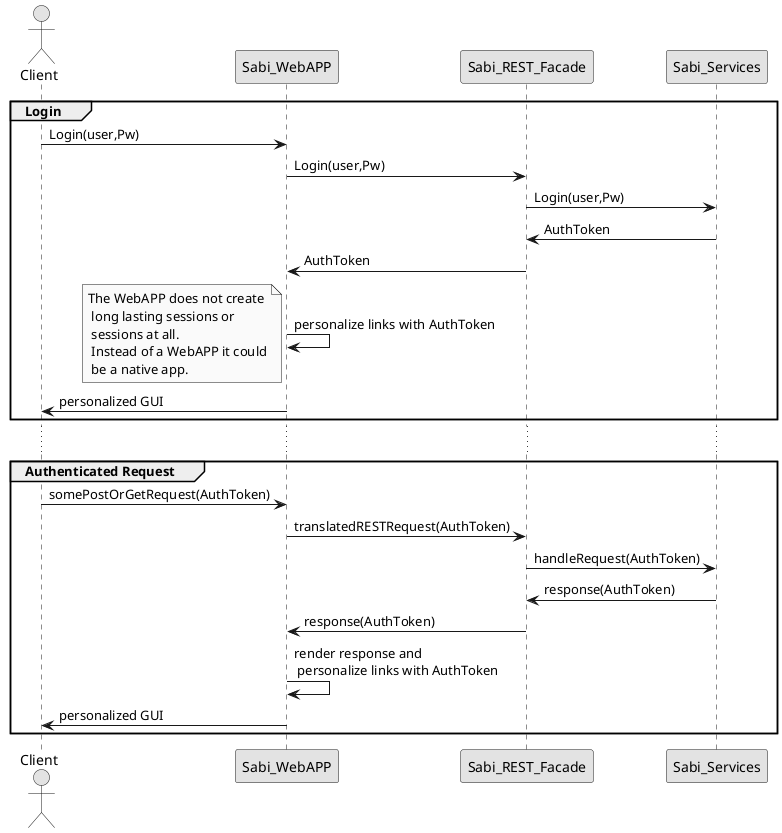 @startuml

skinparam monochrome true
skinparam componentStyle uml2

actor Client

group Login
    Client -> Sabi_WebAPP:Login(user,Pw)
    Sabi_WebAPP -> Sabi_REST_Facade:Login(user,Pw)
    Sabi_REST_Facade -> Sabi_Services:Login(user,Pw)
    Sabi_Services -> Sabi_REST_Facade:AuthToken
    Sabi_REST_Facade -> Sabi_WebAPP:AuthToken

    Sabi_WebAPP -> Sabi_WebAPP:personalize links with AuthToken
    note left: The WebAPP does not create\n long lasting sessions or\n sessions at all.\n Instead of a WebAPP it could\n be a native app.
    Client <- Sabi_WebAPP:personalized GUI
end
...

group Authenticated Request
    Client -> Sabi_WebAPP:somePostOrGetRequest(AuthToken)
    Sabi_WebAPP -> Sabi_REST_Facade:translatedRESTRequest(AuthToken)
    Sabi_REST_Facade -> Sabi_Services:handleRequest(AuthToken)
    Sabi_REST_Facade <- Sabi_Services:response(AuthToken)
    Sabi_WebAPP <- Sabi_REST_Facade:response(AuthToken)
    Sabi_WebAPP -> Sabi_WebAPP:render response and\n personalize links with AuthToken
    Client <- Sabi_WebAPP:personalized GUI
end

@enduml